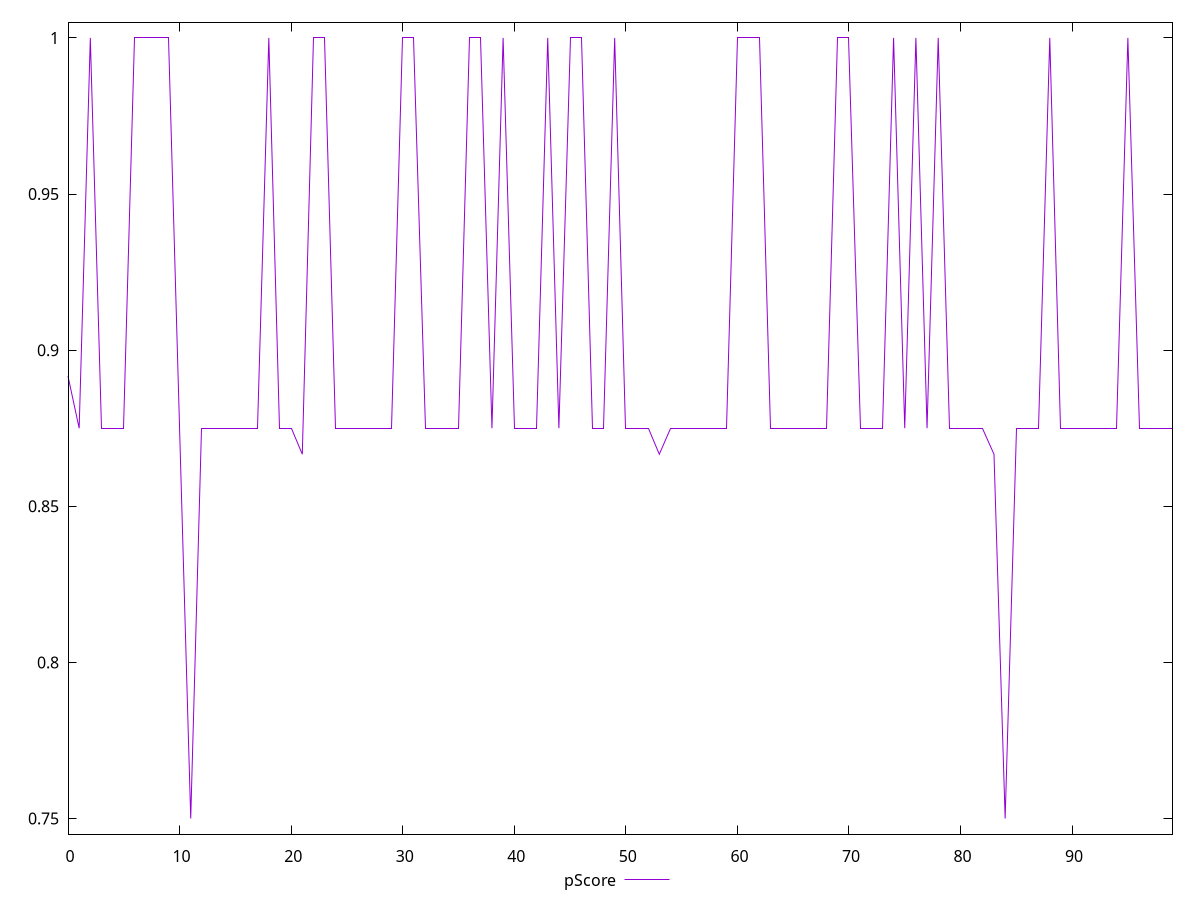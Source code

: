 reset

$pScore <<EOF
0 0.8916666666666666
1 0.875
2 1
3 0.875
4 0.875
5 0.875
6 1
7 1
8 1
9 1
10 0.875
11 0.75
12 0.875
13 0.875
14 0.875
15 0.875
16 0.875
17 0.875
18 1
19 0.875
20 0.875
21 0.8666666666666667
22 1
23 1
24 0.875
25 0.875
26 0.875
27 0.875
28 0.875
29 0.875
30 1
31 1
32 0.875
33 0.875
34 0.875
35 0.875
36 1
37 1
38 0.875
39 1
40 0.875
41 0.875
42 0.875
43 1
44 0.875
45 1
46 1
47 0.875
48 0.875
49 1
50 0.875
51 0.875
52 0.875
53 0.8666666666666667
54 0.875
55 0.875
56 0.875
57 0.875
58 0.875
59 0.875
60 1
61 1
62 1
63 0.875
64 0.875
65 0.875
66 0.875
67 0.875
68 0.875
69 1
70 1
71 0.875
72 0.875
73 0.875
74 1
75 0.875
76 1
77 0.875
78 1
79 0.875
80 0.875
81 0.875
82 0.875
83 0.8666666666666667
84 0.75
85 0.875
86 0.875
87 0.875
88 1
89 0.875
90 0.875
91 0.875
92 0.875
93 0.875
94 0.875
95 1
96 0.875
97 0.875
98 0.875
99 0.875
EOF

set key outside below
set xrange [0:99]
set yrange [0.745:1.005]
set trange [0.745:1.005]
set terminal svg size 640, 500 enhanced background rgb 'white'
set output "report_00025_2021-02-22T21:38:55.199Z/unused-css-rules/samples/pages+cached/pScore/values.svg"

plot $pScore title "pScore" with line

reset
